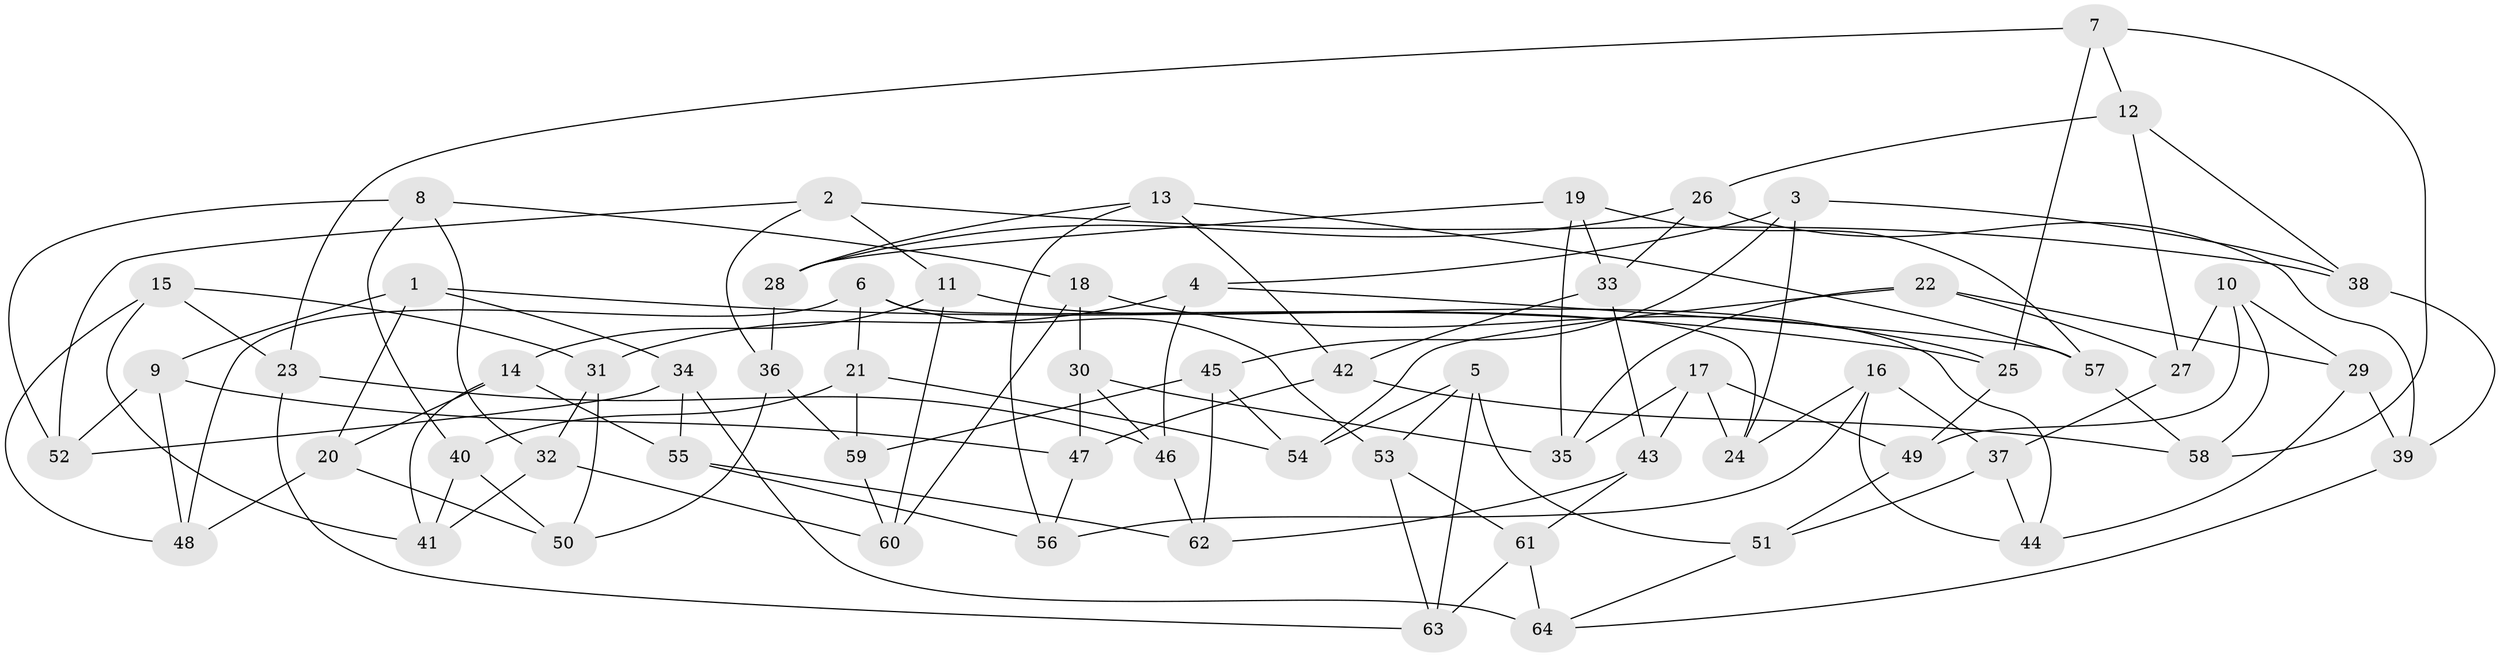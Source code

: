 // coarse degree distribution, {8: 0.06818181818181818, 4: 0.6363636363636364, 6: 0.1590909090909091, 3: 0.06818181818181818, 7: 0.045454545454545456, 9: 0.022727272727272728}
// Generated by graph-tools (version 1.1) at 2025/20/03/04/25 18:20:39]
// undirected, 64 vertices, 128 edges
graph export_dot {
graph [start="1"]
  node [color=gray90,style=filled];
  1;
  2;
  3;
  4;
  5;
  6;
  7;
  8;
  9;
  10;
  11;
  12;
  13;
  14;
  15;
  16;
  17;
  18;
  19;
  20;
  21;
  22;
  23;
  24;
  25;
  26;
  27;
  28;
  29;
  30;
  31;
  32;
  33;
  34;
  35;
  36;
  37;
  38;
  39;
  40;
  41;
  42;
  43;
  44;
  45;
  46;
  47;
  48;
  49;
  50;
  51;
  52;
  53;
  54;
  55;
  56;
  57;
  58;
  59;
  60;
  61;
  62;
  63;
  64;
  1 -- 34;
  1 -- 25;
  1 -- 9;
  1 -- 20;
  2 -- 52;
  2 -- 36;
  2 -- 11;
  2 -- 38;
  3 -- 45;
  3 -- 24;
  3 -- 4;
  3 -- 38;
  4 -- 31;
  4 -- 57;
  4 -- 46;
  5 -- 54;
  5 -- 53;
  5 -- 51;
  5 -- 63;
  6 -- 48;
  6 -- 53;
  6 -- 24;
  6 -- 21;
  7 -- 12;
  7 -- 58;
  7 -- 23;
  7 -- 25;
  8 -- 32;
  8 -- 18;
  8 -- 52;
  8 -- 40;
  9 -- 52;
  9 -- 47;
  9 -- 48;
  10 -- 27;
  10 -- 49;
  10 -- 58;
  10 -- 29;
  11 -- 14;
  11 -- 44;
  11 -- 60;
  12 -- 26;
  12 -- 38;
  12 -- 27;
  13 -- 56;
  13 -- 28;
  13 -- 42;
  13 -- 57;
  14 -- 55;
  14 -- 20;
  14 -- 41;
  15 -- 41;
  15 -- 23;
  15 -- 31;
  15 -- 48;
  16 -- 44;
  16 -- 24;
  16 -- 37;
  16 -- 56;
  17 -- 43;
  17 -- 35;
  17 -- 49;
  17 -- 24;
  18 -- 25;
  18 -- 30;
  18 -- 60;
  19 -- 57;
  19 -- 33;
  19 -- 28;
  19 -- 35;
  20 -- 50;
  20 -- 48;
  21 -- 40;
  21 -- 54;
  21 -- 59;
  22 -- 29;
  22 -- 54;
  22 -- 35;
  22 -- 27;
  23 -- 46;
  23 -- 63;
  25 -- 49;
  26 -- 39;
  26 -- 33;
  26 -- 28;
  27 -- 37;
  28 -- 36;
  29 -- 39;
  29 -- 44;
  30 -- 35;
  30 -- 47;
  30 -- 46;
  31 -- 50;
  31 -- 32;
  32 -- 60;
  32 -- 41;
  33 -- 42;
  33 -- 43;
  34 -- 55;
  34 -- 52;
  34 -- 64;
  36 -- 50;
  36 -- 59;
  37 -- 44;
  37 -- 51;
  38 -- 39;
  39 -- 64;
  40 -- 41;
  40 -- 50;
  42 -- 47;
  42 -- 58;
  43 -- 61;
  43 -- 62;
  45 -- 62;
  45 -- 54;
  45 -- 59;
  46 -- 62;
  47 -- 56;
  49 -- 51;
  51 -- 64;
  53 -- 63;
  53 -- 61;
  55 -- 56;
  55 -- 62;
  57 -- 58;
  59 -- 60;
  61 -- 64;
  61 -- 63;
}
